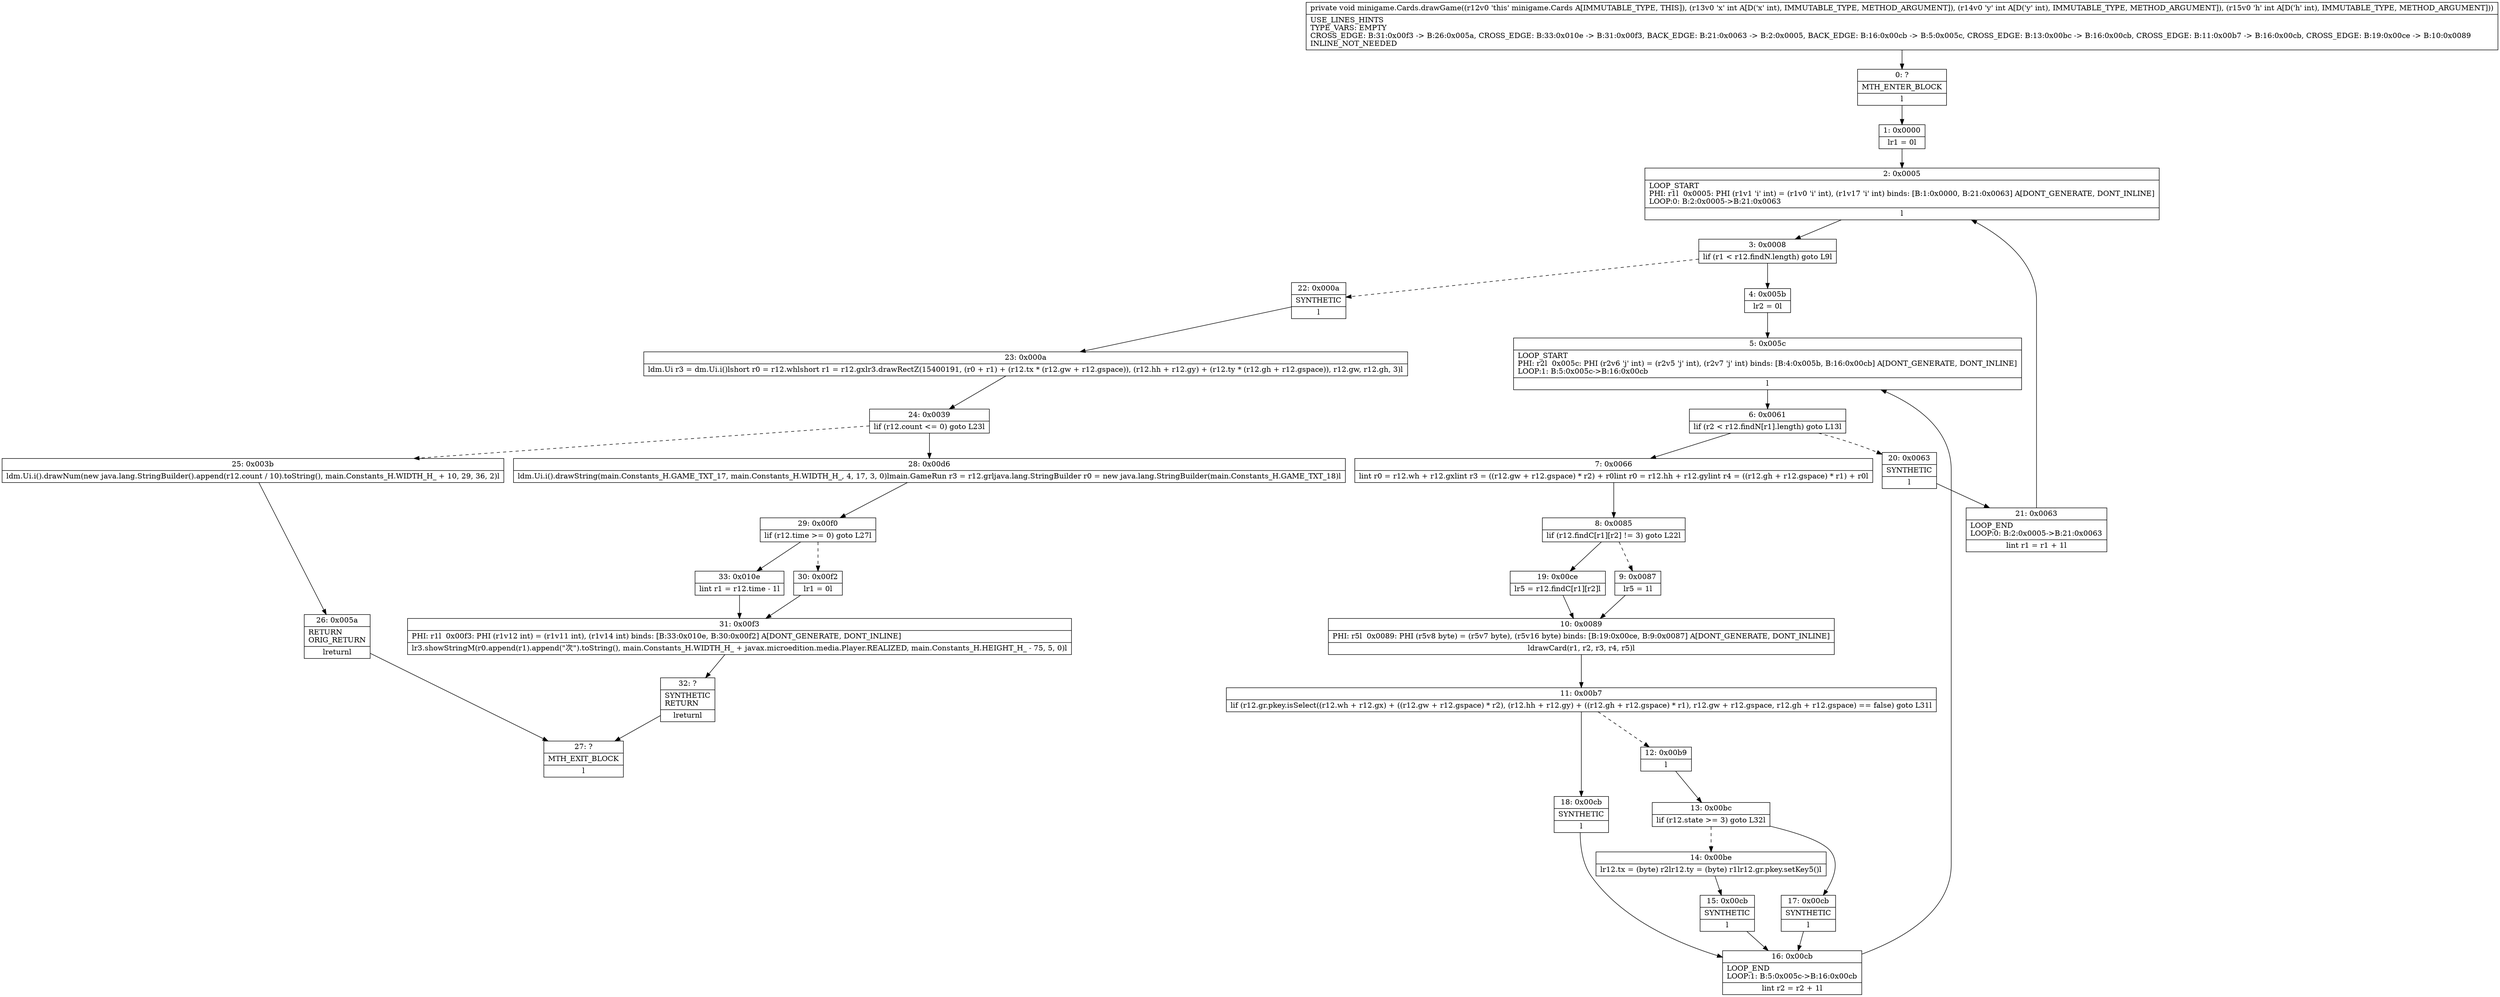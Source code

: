 digraph "CFG forminigame.Cards.drawGame(III)V" {
Node_0 [shape=record,label="{0\:\ ?|MTH_ENTER_BLOCK\l|l}"];
Node_1 [shape=record,label="{1\:\ 0x0000|lr1 = 0l}"];
Node_2 [shape=record,label="{2\:\ 0x0005|LOOP_START\lPHI: r1l  0x0005: PHI (r1v1 'i' int) = (r1v0 'i' int), (r1v17 'i' int) binds: [B:1:0x0000, B:21:0x0063] A[DONT_GENERATE, DONT_INLINE]\lLOOP:0: B:2:0x0005\-\>B:21:0x0063\l|l}"];
Node_3 [shape=record,label="{3\:\ 0x0008|lif (r1 \< r12.findN.length) goto L9l}"];
Node_4 [shape=record,label="{4\:\ 0x005b|lr2 = 0l}"];
Node_5 [shape=record,label="{5\:\ 0x005c|LOOP_START\lPHI: r2l  0x005c: PHI (r2v6 'j' int) = (r2v5 'j' int), (r2v7 'j' int) binds: [B:4:0x005b, B:16:0x00cb] A[DONT_GENERATE, DONT_INLINE]\lLOOP:1: B:5:0x005c\-\>B:16:0x00cb\l|l}"];
Node_6 [shape=record,label="{6\:\ 0x0061|lif (r2 \< r12.findN[r1].length) goto L13l}"];
Node_7 [shape=record,label="{7\:\ 0x0066|lint r0 = r12.wh + r12.gxlint r3 = ((r12.gw + r12.gspace) * r2) + r0lint r0 = r12.hh + r12.gylint r4 = ((r12.gh + r12.gspace) * r1) + r0l}"];
Node_8 [shape=record,label="{8\:\ 0x0085|lif (r12.findC[r1][r2] != 3) goto L22l}"];
Node_9 [shape=record,label="{9\:\ 0x0087|lr5 = 1l}"];
Node_10 [shape=record,label="{10\:\ 0x0089|PHI: r5l  0x0089: PHI (r5v8 byte) = (r5v7 byte), (r5v16 byte) binds: [B:19:0x00ce, B:9:0x0087] A[DONT_GENERATE, DONT_INLINE]\l|ldrawCard(r1, r2, r3, r4, r5)l}"];
Node_11 [shape=record,label="{11\:\ 0x00b7|lif (r12.gr.pkey.isSelect((r12.wh + r12.gx) + ((r12.gw + r12.gspace) * r2), (r12.hh + r12.gy) + ((r12.gh + r12.gspace) * r1), r12.gw + r12.gspace, r12.gh + r12.gspace) == false) goto L31l}"];
Node_12 [shape=record,label="{12\:\ 0x00b9|l}"];
Node_13 [shape=record,label="{13\:\ 0x00bc|lif (r12.state \>= 3) goto L32l}"];
Node_14 [shape=record,label="{14\:\ 0x00be|lr12.tx = (byte) r2lr12.ty = (byte) r1lr12.gr.pkey.setKey5()l}"];
Node_15 [shape=record,label="{15\:\ 0x00cb|SYNTHETIC\l|l}"];
Node_16 [shape=record,label="{16\:\ 0x00cb|LOOP_END\lLOOP:1: B:5:0x005c\-\>B:16:0x00cb\l|lint r2 = r2 + 1l}"];
Node_17 [shape=record,label="{17\:\ 0x00cb|SYNTHETIC\l|l}"];
Node_18 [shape=record,label="{18\:\ 0x00cb|SYNTHETIC\l|l}"];
Node_19 [shape=record,label="{19\:\ 0x00ce|lr5 = r12.findC[r1][r2]l}"];
Node_20 [shape=record,label="{20\:\ 0x0063|SYNTHETIC\l|l}"];
Node_21 [shape=record,label="{21\:\ 0x0063|LOOP_END\lLOOP:0: B:2:0x0005\-\>B:21:0x0063\l|lint r1 = r1 + 1l}"];
Node_22 [shape=record,label="{22\:\ 0x000a|SYNTHETIC\l|l}"];
Node_23 [shape=record,label="{23\:\ 0x000a|ldm.Ui r3 = dm.Ui.i()lshort r0 = r12.whlshort r1 = r12.gxlr3.drawRectZ(15400191, (r0 + r1) + (r12.tx * (r12.gw + r12.gspace)), (r12.hh + r12.gy) + (r12.ty * (r12.gh + r12.gspace)), r12.gw, r12.gh, 3)l}"];
Node_24 [shape=record,label="{24\:\ 0x0039|lif (r12.count \<= 0) goto L23l}"];
Node_25 [shape=record,label="{25\:\ 0x003b|ldm.Ui.i().drawNum(new java.lang.StringBuilder().append(r12.count \/ 10).toString(), main.Constants_H.WIDTH_H_ + 10, 29, 36, 2)l}"];
Node_26 [shape=record,label="{26\:\ 0x005a|RETURN\lORIG_RETURN\l|lreturnl}"];
Node_27 [shape=record,label="{27\:\ ?|MTH_EXIT_BLOCK\l|l}"];
Node_28 [shape=record,label="{28\:\ 0x00d6|ldm.Ui.i().drawString(main.Constants_H.GAME_TXT_17, main.Constants_H.WIDTH_H_, 4, 17, 3, 0)lmain.GameRun r3 = r12.grljava.lang.StringBuilder r0 = new java.lang.StringBuilder(main.Constants_H.GAME_TXT_18)l}"];
Node_29 [shape=record,label="{29\:\ 0x00f0|lif (r12.time \>= 0) goto L27l}"];
Node_30 [shape=record,label="{30\:\ 0x00f2|lr1 = 0l}"];
Node_31 [shape=record,label="{31\:\ 0x00f3|PHI: r1l  0x00f3: PHI (r1v12 int) = (r1v11 int), (r1v14 int) binds: [B:33:0x010e, B:30:0x00f2] A[DONT_GENERATE, DONT_INLINE]\l|lr3.showStringM(r0.append(r1).append(\"次\").toString(), main.Constants_H.WIDTH_H_ + javax.microedition.media.Player.REALIZED, main.Constants_H.HEIGHT_H_ \- 75, 5, 0)l}"];
Node_32 [shape=record,label="{32\:\ ?|SYNTHETIC\lRETURN\l|lreturnl}"];
Node_33 [shape=record,label="{33\:\ 0x010e|lint r1 = r12.time \- 1l}"];
MethodNode[shape=record,label="{private void minigame.Cards.drawGame((r12v0 'this' minigame.Cards A[IMMUTABLE_TYPE, THIS]), (r13v0 'x' int A[D('x' int), IMMUTABLE_TYPE, METHOD_ARGUMENT]), (r14v0 'y' int A[D('y' int), IMMUTABLE_TYPE, METHOD_ARGUMENT]), (r15v0 'h' int A[D('h' int), IMMUTABLE_TYPE, METHOD_ARGUMENT]))  | USE_LINES_HINTS\lTYPE_VARS: EMPTY\lCROSS_EDGE: B:31:0x00f3 \-\> B:26:0x005a, CROSS_EDGE: B:33:0x010e \-\> B:31:0x00f3, BACK_EDGE: B:21:0x0063 \-\> B:2:0x0005, BACK_EDGE: B:16:0x00cb \-\> B:5:0x005c, CROSS_EDGE: B:13:0x00bc \-\> B:16:0x00cb, CROSS_EDGE: B:11:0x00b7 \-\> B:16:0x00cb, CROSS_EDGE: B:19:0x00ce \-\> B:10:0x0089\lINLINE_NOT_NEEDED\l}"];
MethodNode -> Node_0;
Node_0 -> Node_1;
Node_1 -> Node_2;
Node_2 -> Node_3;
Node_3 -> Node_4;
Node_3 -> Node_22[style=dashed];
Node_4 -> Node_5;
Node_5 -> Node_6;
Node_6 -> Node_7;
Node_6 -> Node_20[style=dashed];
Node_7 -> Node_8;
Node_8 -> Node_9[style=dashed];
Node_8 -> Node_19;
Node_9 -> Node_10;
Node_10 -> Node_11;
Node_11 -> Node_12[style=dashed];
Node_11 -> Node_18;
Node_12 -> Node_13;
Node_13 -> Node_14[style=dashed];
Node_13 -> Node_17;
Node_14 -> Node_15;
Node_15 -> Node_16;
Node_16 -> Node_5;
Node_17 -> Node_16;
Node_18 -> Node_16;
Node_19 -> Node_10;
Node_20 -> Node_21;
Node_21 -> Node_2;
Node_22 -> Node_23;
Node_23 -> Node_24;
Node_24 -> Node_25[style=dashed];
Node_24 -> Node_28;
Node_25 -> Node_26;
Node_26 -> Node_27;
Node_28 -> Node_29;
Node_29 -> Node_30[style=dashed];
Node_29 -> Node_33;
Node_30 -> Node_31;
Node_31 -> Node_32;
Node_32 -> Node_27;
Node_33 -> Node_31;
}

